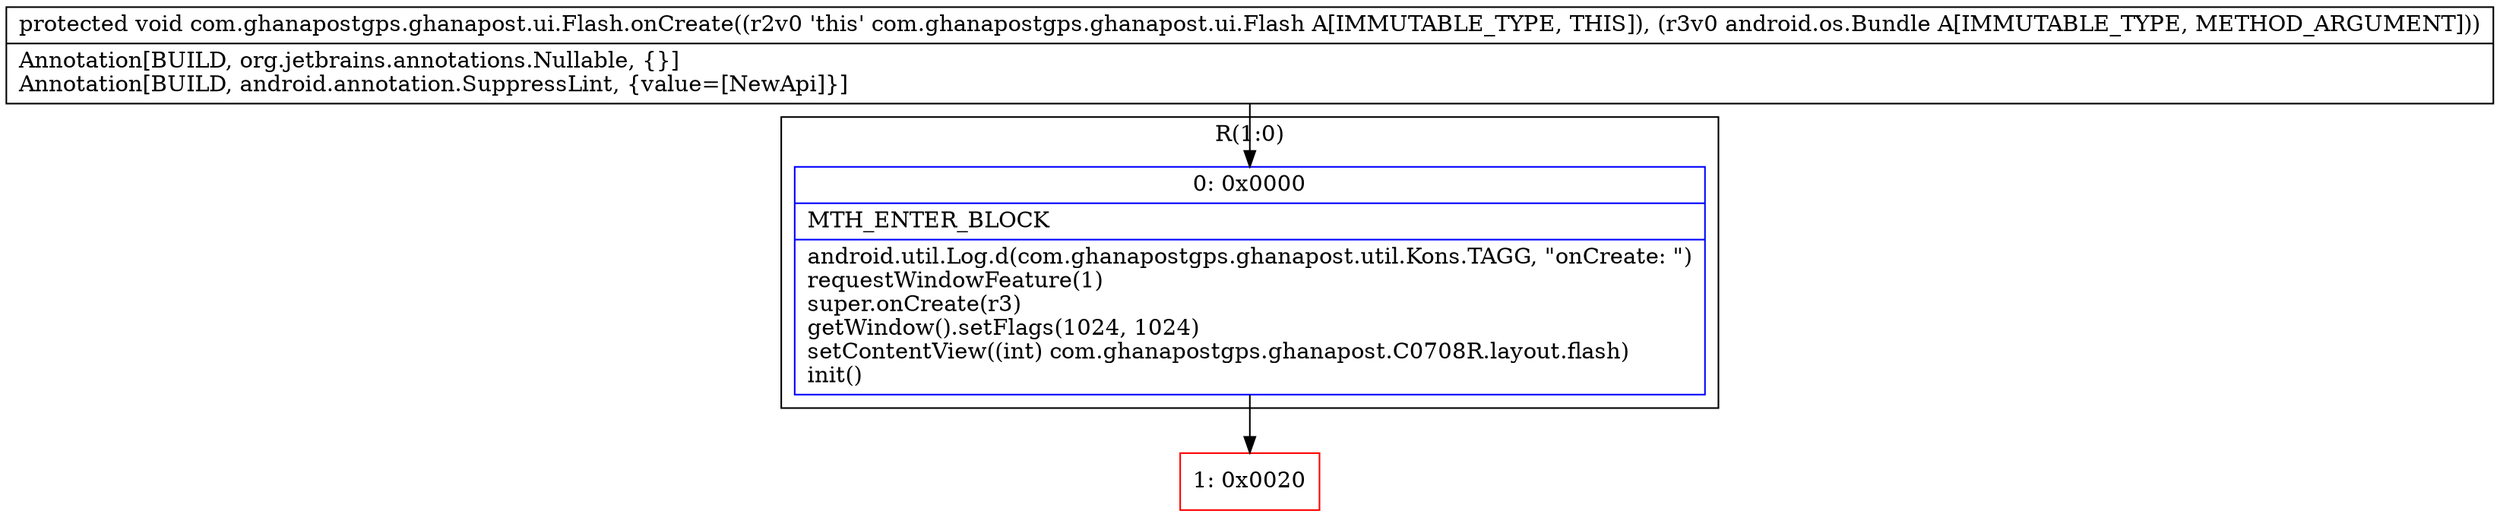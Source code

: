 digraph "CFG forcom.ghanapostgps.ghanapost.ui.Flash.onCreate(Landroid\/os\/Bundle;)V" {
subgraph cluster_Region_1009995160 {
label = "R(1:0)";
node [shape=record,color=blue];
Node_0 [shape=record,label="{0\:\ 0x0000|MTH_ENTER_BLOCK\l|android.util.Log.d(com.ghanapostgps.ghanapost.util.Kons.TAGG, \"onCreate: \")\lrequestWindowFeature(1)\lsuper.onCreate(r3)\lgetWindow().setFlags(1024, 1024)\lsetContentView((int) com.ghanapostgps.ghanapost.C0708R.layout.flash)\linit()\l}"];
}
Node_1 [shape=record,color=red,label="{1\:\ 0x0020}"];
MethodNode[shape=record,label="{protected void com.ghanapostgps.ghanapost.ui.Flash.onCreate((r2v0 'this' com.ghanapostgps.ghanapost.ui.Flash A[IMMUTABLE_TYPE, THIS]), (r3v0 android.os.Bundle A[IMMUTABLE_TYPE, METHOD_ARGUMENT]))  | Annotation[BUILD, org.jetbrains.annotations.Nullable, \{\}]\lAnnotation[BUILD, android.annotation.SuppressLint, \{value=[NewApi]\}]\l}"];
MethodNode -> Node_0;
Node_0 -> Node_1;
}

